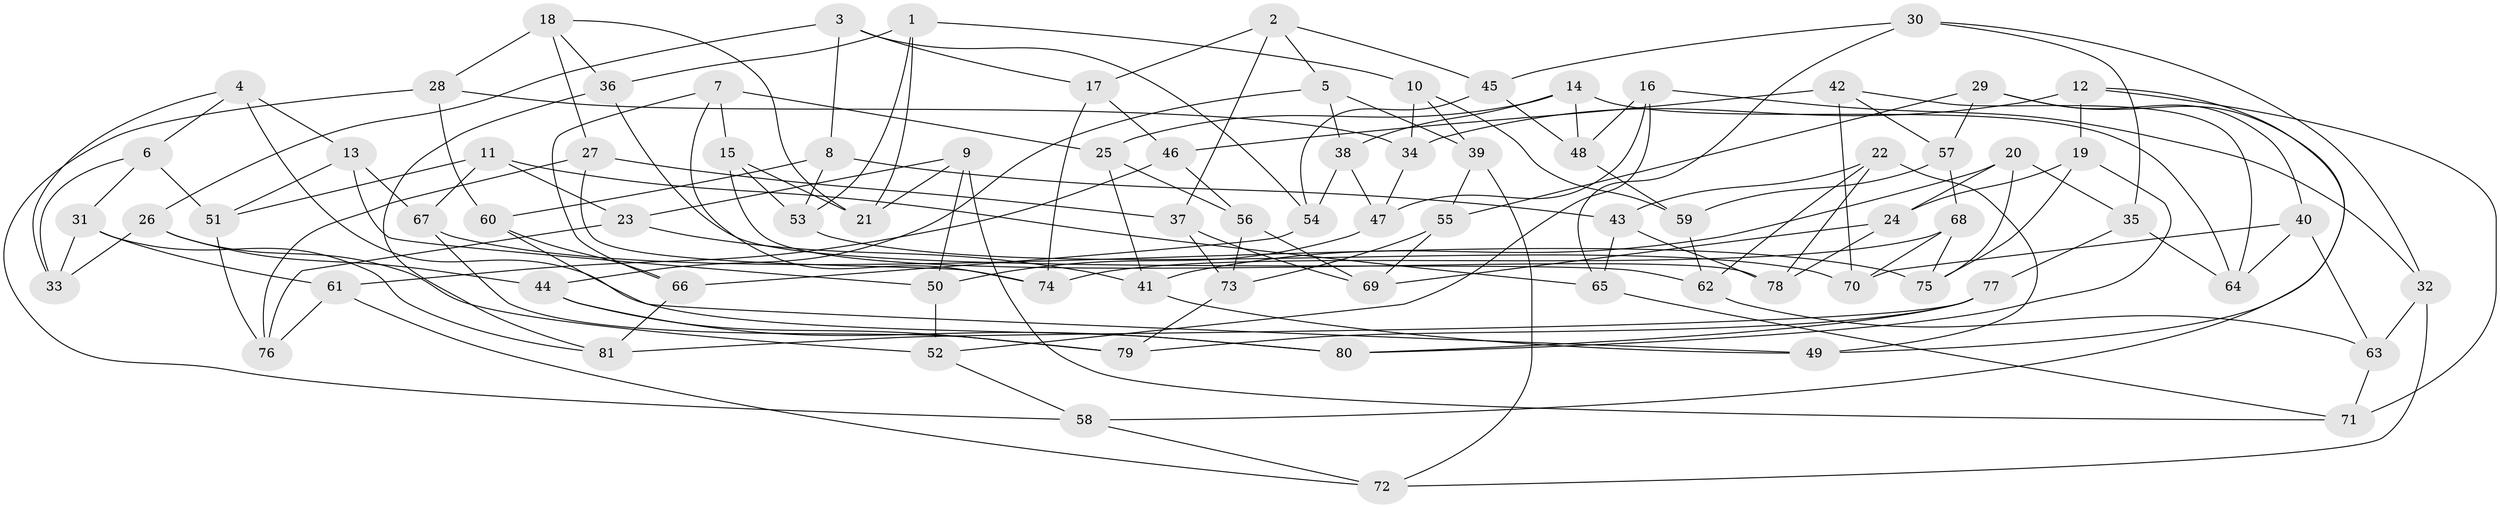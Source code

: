 // Generated by graph-tools (version 1.1) at 2025/27/03/09/25 03:27:01]
// undirected, 81 vertices, 162 edges
graph export_dot {
graph [start="1"]
  node [color=gray90,style=filled];
  1;
  2;
  3;
  4;
  5;
  6;
  7;
  8;
  9;
  10;
  11;
  12;
  13;
  14;
  15;
  16;
  17;
  18;
  19;
  20;
  21;
  22;
  23;
  24;
  25;
  26;
  27;
  28;
  29;
  30;
  31;
  32;
  33;
  34;
  35;
  36;
  37;
  38;
  39;
  40;
  41;
  42;
  43;
  44;
  45;
  46;
  47;
  48;
  49;
  50;
  51;
  52;
  53;
  54;
  55;
  56;
  57;
  58;
  59;
  60;
  61;
  62;
  63;
  64;
  65;
  66;
  67;
  68;
  69;
  70;
  71;
  72;
  73;
  74;
  75;
  76;
  77;
  78;
  79;
  80;
  81;
  1 -- 10;
  1 -- 36;
  1 -- 21;
  1 -- 53;
  2 -- 37;
  2 -- 17;
  2 -- 45;
  2 -- 5;
  3 -- 17;
  3 -- 8;
  3 -- 54;
  3 -- 26;
  4 -- 6;
  4 -- 33;
  4 -- 13;
  4 -- 49;
  5 -- 38;
  5 -- 44;
  5 -- 39;
  6 -- 33;
  6 -- 51;
  6 -- 31;
  7 -- 66;
  7 -- 15;
  7 -- 74;
  7 -- 25;
  8 -- 53;
  8 -- 60;
  8 -- 43;
  9 -- 23;
  9 -- 71;
  9 -- 50;
  9 -- 21;
  10 -- 39;
  10 -- 34;
  10 -- 59;
  11 -- 23;
  11 -- 65;
  11 -- 67;
  11 -- 51;
  12 -- 19;
  12 -- 49;
  12 -- 34;
  12 -- 71;
  13 -- 50;
  13 -- 51;
  13 -- 67;
  14 -- 38;
  14 -- 25;
  14 -- 64;
  14 -- 48;
  15 -- 78;
  15 -- 53;
  15 -- 21;
  16 -- 47;
  16 -- 48;
  16 -- 32;
  16 -- 52;
  17 -- 46;
  17 -- 74;
  18 -- 28;
  18 -- 27;
  18 -- 36;
  18 -- 21;
  19 -- 24;
  19 -- 75;
  19 -- 80;
  20 -- 24;
  20 -- 41;
  20 -- 35;
  20 -- 75;
  22 -- 43;
  22 -- 62;
  22 -- 49;
  22 -- 78;
  23 -- 41;
  23 -- 76;
  24 -- 69;
  24 -- 78;
  25 -- 41;
  25 -- 56;
  26 -- 33;
  26 -- 44;
  26 -- 52;
  27 -- 76;
  27 -- 74;
  27 -- 37;
  28 -- 58;
  28 -- 60;
  28 -- 34;
  29 -- 40;
  29 -- 58;
  29 -- 57;
  29 -- 55;
  30 -- 65;
  30 -- 32;
  30 -- 45;
  30 -- 35;
  31 -- 81;
  31 -- 61;
  31 -- 33;
  32 -- 72;
  32 -- 63;
  34 -- 47;
  35 -- 77;
  35 -- 64;
  36 -- 81;
  36 -- 62;
  37 -- 73;
  37 -- 69;
  38 -- 47;
  38 -- 54;
  39 -- 55;
  39 -- 72;
  40 -- 64;
  40 -- 63;
  40 -- 70;
  41 -- 49;
  42 -- 57;
  42 -- 70;
  42 -- 46;
  42 -- 64;
  43 -- 78;
  43 -- 65;
  44 -- 79;
  44 -- 80;
  45 -- 48;
  45 -- 54;
  46 -- 56;
  46 -- 61;
  47 -- 50;
  48 -- 59;
  50 -- 52;
  51 -- 76;
  52 -- 58;
  53 -- 70;
  54 -- 66;
  55 -- 69;
  55 -- 73;
  56 -- 69;
  56 -- 73;
  57 -- 59;
  57 -- 68;
  58 -- 72;
  59 -- 62;
  60 -- 66;
  60 -- 80;
  61 -- 76;
  61 -- 72;
  62 -- 63;
  63 -- 71;
  65 -- 71;
  66 -- 81;
  67 -- 75;
  67 -- 79;
  68 -- 74;
  68 -- 70;
  68 -- 75;
  73 -- 79;
  77 -- 79;
  77 -- 81;
  77 -- 80;
}
